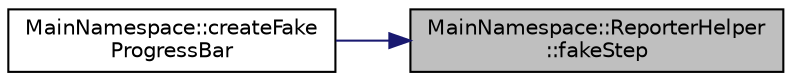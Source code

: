 digraph "MainNamespace::ReporterHelper::fakeStep"
{
 // INTERACTIVE_SVG=YES
 // LATEX_PDF_SIZE
  edge [fontname="Helvetica",fontsize="10",labelfontname="Helvetica",labelfontsize="10"];
  node [fontname="Helvetica",fontsize="10",shape=record];
  rankdir="RL";
  Node1 [label="MainNamespace::ReporterHelper\l::fakeStep",height=0.2,width=0.4,color="black", fillcolor="grey75", style="filled", fontcolor="black",tooltip=" "];
  Node1 -> Node2 [dir="back",color="midnightblue",fontsize="10",style="solid",fontname="Helvetica"];
  Node2 [label="MainNamespace::createFake\lProgressBar",height=0.2,width=0.4,color="black", fillcolor="white", style="filled",URL="$namespace_main_namespace.html#ad622feb927235a439aadddcb004108ce",tooltip=" "];
}

